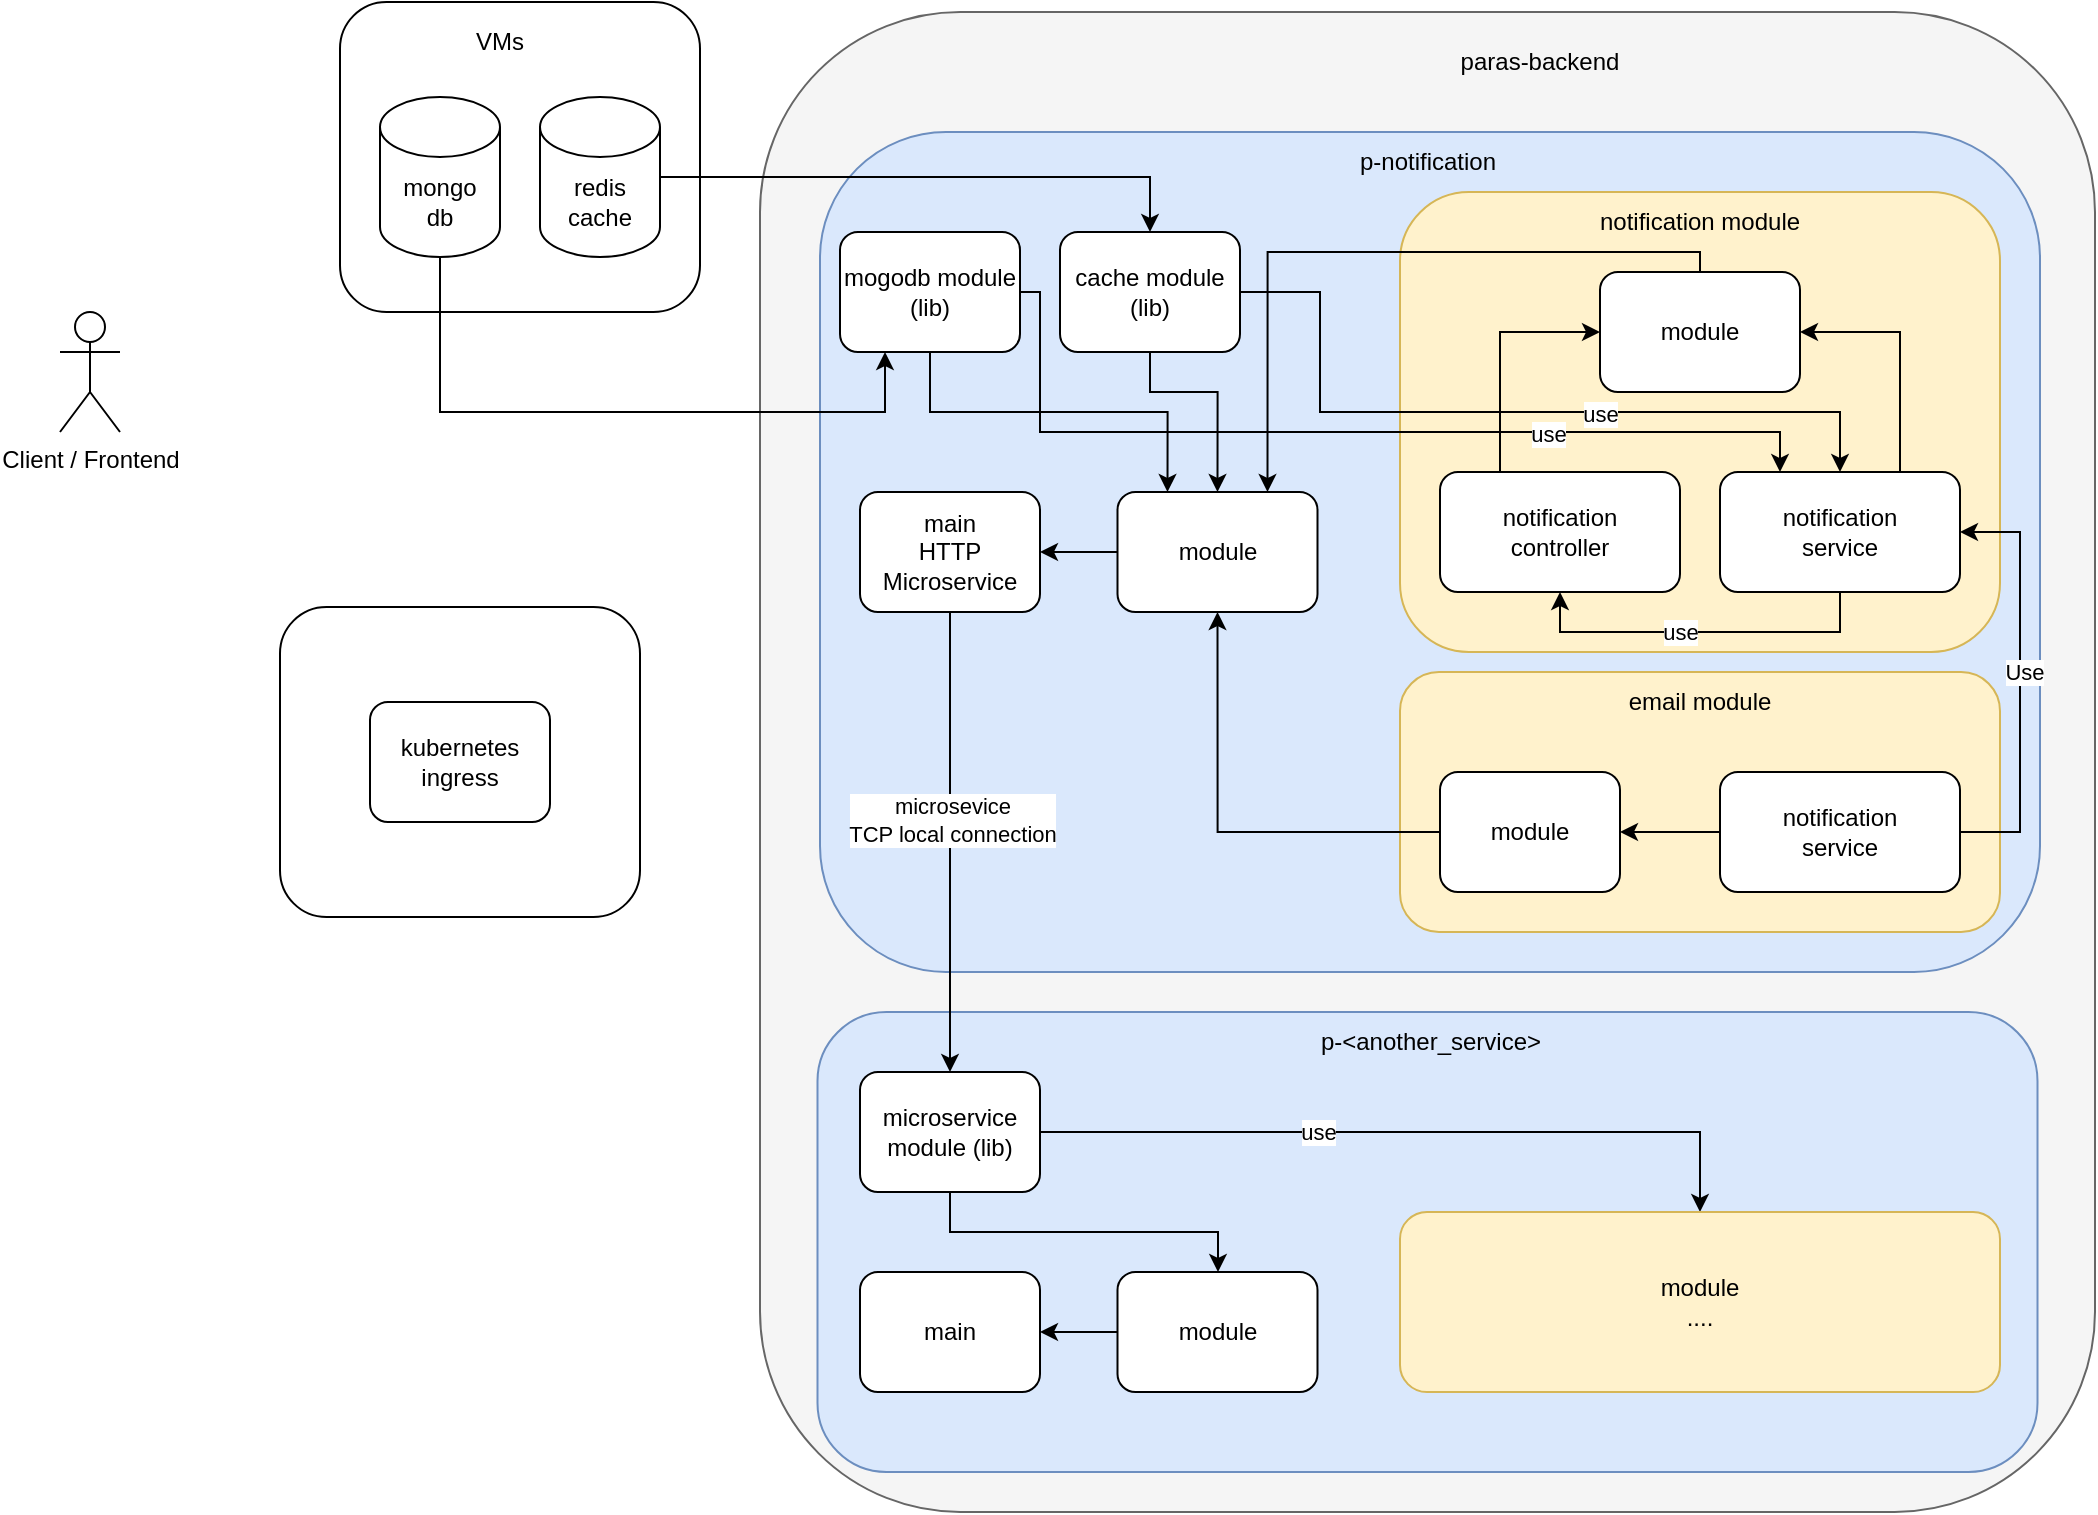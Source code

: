 <mxfile version="20.4.1" type="github">
  <diagram name="Page-1" id="5f0bae14-7c28-e335-631c-24af17079c00">
    <mxGraphModel dx="1094" dy="582" grid="1" gridSize="10" guides="1" tooltips="1" connect="1" arrows="1" fold="1" page="1" pageScale="1" pageWidth="1100" pageHeight="850" background="none" math="0" shadow="0">
      <root>
        <mxCell id="0" />
        <mxCell id="1" parent="0" />
        <mxCell id="h5-Fzo54TgHvA8wAvlDn-56" value="" style="rounded=1;whiteSpace=wrap;html=1;" vertex="1" parent="1">
          <mxGeometry x="200" y="75" width="180" height="155" as="geometry" />
        </mxCell>
        <mxCell id="h5-Fzo54TgHvA8wAvlDn-19" value="" style="rounded=1;whiteSpace=wrap;html=1;fillColor=#f5f5f5;fontColor=#333333;strokeColor=#666666;" vertex="1" parent="1">
          <mxGeometry x="410" y="80" width="667.5" height="750" as="geometry" />
        </mxCell>
        <mxCell id="h5-Fzo54TgHvA8wAvlDn-28" value="" style="rounded=1;whiteSpace=wrap;html=1;fillColor=#dae8fc;strokeColor=#6c8ebf;" vertex="1" parent="1">
          <mxGeometry x="440" y="140" width="610" height="420" as="geometry" />
        </mxCell>
        <mxCell id="h5-Fzo54TgHvA8wAvlDn-3" value="Client / Frontend" style="shape=umlActor;verticalLabelPosition=bottom;verticalAlign=top;html=1;outlineConnect=0;" vertex="1" parent="1">
          <mxGeometry x="60" y="230" width="30" height="60" as="geometry" />
        </mxCell>
        <mxCell id="h5-Fzo54TgHvA8wAvlDn-68" style="edgeStyle=orthogonalEdgeStyle;rounded=0;orthogonalLoop=1;jettySize=auto;html=1;exitX=0;exitY=0.5;exitDx=0;exitDy=0;" edge="1" parent="1" source="h5-Fzo54TgHvA8wAvlDn-16" target="h5-Fzo54TgHvA8wAvlDn-61">
          <mxGeometry relative="1" as="geometry" />
        </mxCell>
        <mxCell id="h5-Fzo54TgHvA8wAvlDn-16" value="module" style="rounded=1;whiteSpace=wrap;html=1;" vertex="1" parent="1">
          <mxGeometry x="588.75" y="320" width="100" height="60" as="geometry" />
        </mxCell>
        <mxCell id="h5-Fzo54TgHvA8wAvlDn-76" style="edgeStyle=orthogonalEdgeStyle;rounded=0;orthogonalLoop=1;jettySize=auto;html=1;exitX=0.5;exitY=1;exitDx=0;exitDy=0;exitPerimeter=0;entryX=0.25;entryY=1;entryDx=0;entryDy=0;" edge="1" parent="1" source="h5-Fzo54TgHvA8wAvlDn-17" target="h5-Fzo54TgHvA8wAvlDn-73">
          <mxGeometry relative="1" as="geometry">
            <Array as="points">
              <mxPoint x="250" y="280" />
              <mxPoint x="473" y="280" />
            </Array>
          </mxGeometry>
        </mxCell>
        <mxCell id="h5-Fzo54TgHvA8wAvlDn-17" value="mongo&lt;br&gt;db" style="shape=cylinder3;whiteSpace=wrap;html=1;boundedLbl=1;backgroundOutline=1;size=15;" vertex="1" parent="1">
          <mxGeometry x="220" y="122.5" width="60" height="80" as="geometry" />
        </mxCell>
        <mxCell id="h5-Fzo54TgHvA8wAvlDn-20" value="" style="rounded=1;whiteSpace=wrap;html=1;fillColor=#fff2cc;strokeColor=#d6b656;" vertex="1" parent="1">
          <mxGeometry x="730" y="170" width="300" height="230" as="geometry" />
        </mxCell>
        <mxCell id="h5-Fzo54TgHvA8wAvlDn-47" style="edgeStyle=orthogonalEdgeStyle;rounded=0;orthogonalLoop=1;jettySize=auto;html=1;exitX=0.25;exitY=0;exitDx=0;exitDy=0;entryX=0;entryY=0.5;entryDx=0;entryDy=0;" edge="1" parent="1" source="h5-Fzo54TgHvA8wAvlDn-14" target="h5-Fzo54TgHvA8wAvlDn-21">
          <mxGeometry relative="1" as="geometry" />
        </mxCell>
        <mxCell id="h5-Fzo54TgHvA8wAvlDn-14" value="notification&lt;br&gt;controller" style="rounded=1;whiteSpace=wrap;html=1;" vertex="1" parent="1">
          <mxGeometry x="750" y="310" width="120" height="60" as="geometry" />
        </mxCell>
        <mxCell id="h5-Fzo54TgHvA8wAvlDn-48" style="edgeStyle=orthogonalEdgeStyle;rounded=0;orthogonalLoop=1;jettySize=auto;html=1;exitX=0.75;exitY=0;exitDx=0;exitDy=0;entryX=1;entryY=0.5;entryDx=0;entryDy=0;" edge="1" parent="1" source="h5-Fzo54TgHvA8wAvlDn-13" target="h5-Fzo54TgHvA8wAvlDn-21">
          <mxGeometry relative="1" as="geometry" />
        </mxCell>
        <mxCell id="h5-Fzo54TgHvA8wAvlDn-66" style="edgeStyle=orthogonalEdgeStyle;rounded=0;orthogonalLoop=1;jettySize=auto;html=1;exitX=0.5;exitY=1;exitDx=0;exitDy=0;entryX=0.5;entryY=1;entryDx=0;entryDy=0;" edge="1" parent="1" source="h5-Fzo54TgHvA8wAvlDn-13" target="h5-Fzo54TgHvA8wAvlDn-14">
          <mxGeometry relative="1" as="geometry">
            <Array as="points">
              <mxPoint x="950" y="390" />
              <mxPoint x="810" y="390" />
            </Array>
          </mxGeometry>
        </mxCell>
        <mxCell id="h5-Fzo54TgHvA8wAvlDn-87" value="use" style="edgeLabel;html=1;align=center;verticalAlign=middle;resizable=0;points=[];" vertex="1" connectable="0" parent="h5-Fzo54TgHvA8wAvlDn-66">
          <mxGeometry x="0.096" y="-3" relative="1" as="geometry">
            <mxPoint x="-2" y="3" as="offset" />
          </mxGeometry>
        </mxCell>
        <mxCell id="h5-Fzo54TgHvA8wAvlDn-13" value="notification&lt;br&gt;service" style="rounded=1;whiteSpace=wrap;html=1;" vertex="1" parent="1">
          <mxGeometry x="890" y="310" width="120" height="60" as="geometry" />
        </mxCell>
        <mxCell id="h5-Fzo54TgHvA8wAvlDn-51" style="edgeStyle=orthogonalEdgeStyle;rounded=0;orthogonalLoop=1;jettySize=auto;html=1;exitX=0.5;exitY=0;exitDx=0;exitDy=0;entryX=0.75;entryY=0;entryDx=0;entryDy=0;" edge="1" parent="1" source="h5-Fzo54TgHvA8wAvlDn-21" target="h5-Fzo54TgHvA8wAvlDn-16">
          <mxGeometry relative="1" as="geometry">
            <Array as="points">
              <mxPoint x="880" y="200" />
              <mxPoint x="664" y="200" />
            </Array>
          </mxGeometry>
        </mxCell>
        <mxCell id="h5-Fzo54TgHvA8wAvlDn-21" value="module" style="rounded=1;whiteSpace=wrap;html=1;" vertex="1" parent="1">
          <mxGeometry x="830" y="210" width="100" height="60" as="geometry" />
        </mxCell>
        <mxCell id="h5-Fzo54TgHvA8wAvlDn-22" value="notification module" style="text;html=1;strokeColor=none;fillColor=none;align=center;verticalAlign=middle;whiteSpace=wrap;rounded=0;" vertex="1" parent="1">
          <mxGeometry x="825" y="170" width="110" height="30" as="geometry" />
        </mxCell>
        <mxCell id="h5-Fzo54TgHvA8wAvlDn-31" value="p-notification" style="text;html=1;strokeColor=none;fillColor=none;align=center;verticalAlign=middle;whiteSpace=wrap;rounded=0;" vertex="1" parent="1">
          <mxGeometry x="688.75" y="140" width="110" height="30" as="geometry" />
        </mxCell>
        <mxCell id="h5-Fzo54TgHvA8wAvlDn-34" value="" style="rounded=1;whiteSpace=wrap;html=1;fillColor=#fff2cc;strokeColor=#d6b656;" vertex="1" parent="1">
          <mxGeometry x="730" y="410" width="300" height="130" as="geometry" />
        </mxCell>
        <mxCell id="h5-Fzo54TgHvA8wAvlDn-53" style="edgeStyle=orthogonalEdgeStyle;rounded=0;orthogonalLoop=1;jettySize=auto;html=1;exitX=0;exitY=0.5;exitDx=0;exitDy=0;entryX=1;entryY=0.5;entryDx=0;entryDy=0;" edge="1" parent="1" source="h5-Fzo54TgHvA8wAvlDn-36" target="h5-Fzo54TgHvA8wAvlDn-37">
          <mxGeometry relative="1" as="geometry" />
        </mxCell>
        <mxCell id="h5-Fzo54TgHvA8wAvlDn-54" style="edgeStyle=orthogonalEdgeStyle;rounded=0;orthogonalLoop=1;jettySize=auto;html=1;exitX=1;exitY=0.5;exitDx=0;exitDy=0;entryX=1;entryY=0.5;entryDx=0;entryDy=0;" edge="1" parent="1" source="h5-Fzo54TgHvA8wAvlDn-36" target="h5-Fzo54TgHvA8wAvlDn-13">
          <mxGeometry relative="1" as="geometry">
            <Array as="points">
              <mxPoint x="1040" y="490" />
              <mxPoint x="1040" y="340" />
            </Array>
          </mxGeometry>
        </mxCell>
        <mxCell id="h5-Fzo54TgHvA8wAvlDn-36" value="notification&lt;br&gt;service" style="rounded=1;whiteSpace=wrap;html=1;" vertex="1" parent="1">
          <mxGeometry x="890" y="460" width="120" height="60" as="geometry" />
        </mxCell>
        <mxCell id="h5-Fzo54TgHvA8wAvlDn-52" style="edgeStyle=orthogonalEdgeStyle;rounded=0;orthogonalLoop=1;jettySize=auto;html=1;exitX=0;exitY=0.5;exitDx=0;exitDy=0;entryX=0.5;entryY=1;entryDx=0;entryDy=0;" edge="1" parent="1" source="h5-Fzo54TgHvA8wAvlDn-37" target="h5-Fzo54TgHvA8wAvlDn-16">
          <mxGeometry relative="1" as="geometry" />
        </mxCell>
        <mxCell id="h5-Fzo54TgHvA8wAvlDn-37" value="module" style="rounded=1;whiteSpace=wrap;html=1;" vertex="1" parent="1">
          <mxGeometry x="750" y="460" width="90" height="60" as="geometry" />
        </mxCell>
        <mxCell id="h5-Fzo54TgHvA8wAvlDn-38" value="email module" style="text;html=1;strokeColor=none;fillColor=none;align=center;verticalAlign=middle;whiteSpace=wrap;rounded=0;" vertex="1" parent="1">
          <mxGeometry x="825" y="410" width="110" height="30" as="geometry" />
        </mxCell>
        <mxCell id="h5-Fzo54TgHvA8wAvlDn-55" value="paras-backend" style="text;html=1;strokeColor=none;fillColor=none;align=center;verticalAlign=middle;whiteSpace=wrap;rounded=0;" vertex="1" parent="1">
          <mxGeometry x="745" y="90" width="110" height="30" as="geometry" />
        </mxCell>
        <mxCell id="h5-Fzo54TgHvA8wAvlDn-58" value="VMs" style="text;html=1;strokeColor=none;fillColor=none;align=center;verticalAlign=middle;whiteSpace=wrap;rounded=0;" vertex="1" parent="1">
          <mxGeometry x="225" y="80" width="110" height="30" as="geometry" />
        </mxCell>
        <mxCell id="h5-Fzo54TgHvA8wAvlDn-75" style="edgeStyle=orthogonalEdgeStyle;rounded=0;orthogonalLoop=1;jettySize=auto;html=1;exitX=1;exitY=0.5;exitDx=0;exitDy=0;exitPerimeter=0;entryX=0.5;entryY=0;entryDx=0;entryDy=0;" edge="1" parent="1" source="h5-Fzo54TgHvA8wAvlDn-59" target="h5-Fzo54TgHvA8wAvlDn-74">
          <mxGeometry relative="1" as="geometry" />
        </mxCell>
        <mxCell id="h5-Fzo54TgHvA8wAvlDn-59" value="redis&lt;br&gt;cache" style="shape=cylinder3;whiteSpace=wrap;html=1;boundedLbl=1;backgroundOutline=1;size=15;" vertex="1" parent="1">
          <mxGeometry x="300" y="122.5" width="60" height="80" as="geometry" />
        </mxCell>
        <mxCell id="h5-Fzo54TgHvA8wAvlDn-61" value="main&lt;br&gt;HTTP&lt;br&gt;Microservice" style="rounded=1;whiteSpace=wrap;html=1;" vertex="1" parent="1">
          <mxGeometry x="460" y="320" width="90" height="60" as="geometry" />
        </mxCell>
        <mxCell id="h5-Fzo54TgHvA8wAvlDn-77" style="edgeStyle=orthogonalEdgeStyle;rounded=0;orthogonalLoop=1;jettySize=auto;html=1;exitX=0.5;exitY=1;exitDx=0;exitDy=0;entryX=0.25;entryY=0;entryDx=0;entryDy=0;" edge="1" parent="1" source="h5-Fzo54TgHvA8wAvlDn-73" target="h5-Fzo54TgHvA8wAvlDn-16">
          <mxGeometry relative="1" as="geometry">
            <Array as="points">
              <mxPoint x="495" y="280" />
              <mxPoint x="614" y="280" />
            </Array>
          </mxGeometry>
        </mxCell>
        <mxCell id="h5-Fzo54TgHvA8wAvlDn-93" style="edgeStyle=orthogonalEdgeStyle;rounded=0;orthogonalLoop=1;jettySize=auto;html=1;exitX=1;exitY=0.5;exitDx=0;exitDy=0;entryX=0.25;entryY=0;entryDx=0;entryDy=0;" edge="1" parent="1" source="h5-Fzo54TgHvA8wAvlDn-73" target="h5-Fzo54TgHvA8wAvlDn-13">
          <mxGeometry relative="1" as="geometry">
            <Array as="points">
              <mxPoint x="550" y="220" />
              <mxPoint x="550" y="290" />
              <mxPoint x="920" y="290" />
            </Array>
          </mxGeometry>
        </mxCell>
        <mxCell id="h5-Fzo54TgHvA8wAvlDn-73" value="mogodb module (lib)" style="rounded=1;whiteSpace=wrap;html=1;" vertex="1" parent="1">
          <mxGeometry x="450" y="190" width="90" height="60" as="geometry" />
        </mxCell>
        <mxCell id="h5-Fzo54TgHvA8wAvlDn-78" style="edgeStyle=orthogonalEdgeStyle;rounded=0;orthogonalLoop=1;jettySize=auto;html=1;exitX=0.5;exitY=1;exitDx=0;exitDy=0;entryX=0.5;entryY=0;entryDx=0;entryDy=0;" edge="1" parent="1" source="h5-Fzo54TgHvA8wAvlDn-74" target="h5-Fzo54TgHvA8wAvlDn-16">
          <mxGeometry relative="1" as="geometry">
            <Array as="points">
              <mxPoint x="605" y="270" />
              <mxPoint x="639" y="270" />
            </Array>
          </mxGeometry>
        </mxCell>
        <mxCell id="h5-Fzo54TgHvA8wAvlDn-91" style="edgeStyle=orthogonalEdgeStyle;rounded=0;orthogonalLoop=1;jettySize=auto;html=1;exitX=1;exitY=0.5;exitDx=0;exitDy=0;entryX=0.5;entryY=0;entryDx=0;entryDy=0;" edge="1" parent="1" source="h5-Fzo54TgHvA8wAvlDn-74" target="h5-Fzo54TgHvA8wAvlDn-13">
          <mxGeometry relative="1" as="geometry">
            <Array as="points">
              <mxPoint x="690" y="220" />
              <mxPoint x="690" y="280" />
              <mxPoint x="950" y="280" />
            </Array>
          </mxGeometry>
        </mxCell>
        <mxCell id="h5-Fzo54TgHvA8wAvlDn-74" value="cache module&lt;br&gt;(lib)" style="rounded=1;whiteSpace=wrap;html=1;" vertex="1" parent="1">
          <mxGeometry x="560" y="190" width="90" height="60" as="geometry" />
        </mxCell>
        <mxCell id="h5-Fzo54TgHvA8wAvlDn-80" value="" style="rounded=1;whiteSpace=wrap;html=1;fillColor=#dae8fc;strokeColor=#6c8ebf;" vertex="1" parent="1">
          <mxGeometry x="438.75" y="580" width="610" height="230" as="geometry" />
        </mxCell>
        <mxCell id="h5-Fzo54TgHvA8wAvlDn-81" value="p-&amp;lt;another_service&amp;gt;" style="text;html=1;strokeColor=none;fillColor=none;align=center;verticalAlign=middle;whiteSpace=wrap;rounded=0;" vertex="1" parent="1">
          <mxGeometry x="675.62" y="580" width="138.75" height="30" as="geometry" />
        </mxCell>
        <mxCell id="h5-Fzo54TgHvA8wAvlDn-83" value="main" style="rounded=1;whiteSpace=wrap;html=1;" vertex="1" parent="1">
          <mxGeometry x="460" y="710" width="90" height="60" as="geometry" />
        </mxCell>
        <mxCell id="h5-Fzo54TgHvA8wAvlDn-84" value="" style="rounded=1;whiteSpace=wrap;html=1;" vertex="1" parent="1">
          <mxGeometry x="170" y="377.5" width="180" height="155" as="geometry" />
        </mxCell>
        <mxCell id="h5-Fzo54TgHvA8wAvlDn-85" value="kubernetes&lt;br&gt;ingress" style="rounded=1;whiteSpace=wrap;html=1;" vertex="1" parent="1">
          <mxGeometry x="215" y="425" width="90" height="60" as="geometry" />
        </mxCell>
        <mxCell id="h5-Fzo54TgHvA8wAvlDn-88" value="Use" style="edgeLabel;html=1;align=center;verticalAlign=middle;resizable=0;points=[];" vertex="1" connectable="0" parent="1">
          <mxGeometry x="1039.998" y="410.0" as="geometry">
            <mxPoint x="2" as="offset" />
          </mxGeometry>
        </mxCell>
        <mxCell id="h5-Fzo54TgHvA8wAvlDn-92" value="use" style="edgeLabel;html=1;align=center;verticalAlign=middle;resizable=0;points=[];" vertex="1" connectable="0" parent="1">
          <mxGeometry x="798.748" y="320.0" as="geometry">
            <mxPoint x="5" y="-29" as="offset" />
          </mxGeometry>
        </mxCell>
        <mxCell id="h5-Fzo54TgHvA8wAvlDn-94" value="use" style="edgeLabel;html=1;align=center;verticalAlign=middle;resizable=0;points=[];" vertex="1" connectable="0" parent="1">
          <mxGeometry x="824.998" y="310.0" as="geometry">
            <mxPoint x="5" y="-29" as="offset" />
          </mxGeometry>
        </mxCell>
        <mxCell id="h5-Fzo54TgHvA8wAvlDn-100" style="edgeStyle=orthogonalEdgeStyle;rounded=0;orthogonalLoop=1;jettySize=auto;html=1;exitX=0;exitY=0.5;exitDx=0;exitDy=0;entryX=1;entryY=0.5;entryDx=0;entryDy=0;" edge="1" parent="1" source="h5-Fzo54TgHvA8wAvlDn-99" target="h5-Fzo54TgHvA8wAvlDn-83">
          <mxGeometry relative="1" as="geometry" />
        </mxCell>
        <mxCell id="h5-Fzo54TgHvA8wAvlDn-99" value="module" style="rounded=1;whiteSpace=wrap;html=1;" vertex="1" parent="1">
          <mxGeometry x="588.75" y="710" width="100" height="60" as="geometry" />
        </mxCell>
        <mxCell id="h5-Fzo54TgHvA8wAvlDn-110" style="edgeStyle=orthogonalEdgeStyle;rounded=0;orthogonalLoop=1;jettySize=auto;html=1;exitX=0.5;exitY=1;exitDx=0;exitDy=0;" edge="1" parent="1" source="h5-Fzo54TgHvA8wAvlDn-105" target="h5-Fzo54TgHvA8wAvlDn-99">
          <mxGeometry relative="1" as="geometry">
            <Array as="points">
              <mxPoint x="505" y="690" />
              <mxPoint x="639" y="690" />
            </Array>
          </mxGeometry>
        </mxCell>
        <mxCell id="h5-Fzo54TgHvA8wAvlDn-111" style="edgeStyle=orthogonalEdgeStyle;rounded=0;orthogonalLoop=1;jettySize=auto;html=1;exitX=1;exitY=0.5;exitDx=0;exitDy=0;" edge="1" parent="1" source="h5-Fzo54TgHvA8wAvlDn-105" target="h5-Fzo54TgHvA8wAvlDn-109">
          <mxGeometry relative="1" as="geometry" />
        </mxCell>
        <mxCell id="h5-Fzo54TgHvA8wAvlDn-112" value="use" style="edgeLabel;html=1;align=center;verticalAlign=middle;resizable=0;points=[];" vertex="1" connectable="0" parent="h5-Fzo54TgHvA8wAvlDn-111">
          <mxGeometry x="-0.235" y="-4" relative="1" as="geometry">
            <mxPoint x="-3" y="-4" as="offset" />
          </mxGeometry>
        </mxCell>
        <mxCell id="h5-Fzo54TgHvA8wAvlDn-105" value="microservice module (lib)" style="rounded=1;whiteSpace=wrap;html=1;" vertex="1" parent="1">
          <mxGeometry x="460" y="610" width="90" height="60" as="geometry" />
        </mxCell>
        <mxCell id="h5-Fzo54TgHvA8wAvlDn-106" style="edgeStyle=orthogonalEdgeStyle;rounded=0;orthogonalLoop=1;jettySize=auto;html=1;exitX=0.5;exitY=1;exitDx=0;exitDy=0;" edge="1" parent="1" source="h5-Fzo54TgHvA8wAvlDn-61" target="h5-Fzo54TgHvA8wAvlDn-105">
          <mxGeometry relative="1" as="geometry" />
        </mxCell>
        <mxCell id="h5-Fzo54TgHvA8wAvlDn-107" value="microsevice&lt;br&gt;TCP local connection" style="edgeLabel;html=1;align=center;verticalAlign=middle;resizable=0;points=[];" vertex="1" connectable="0" parent="h5-Fzo54TgHvA8wAvlDn-106">
          <mxGeometry x="-0.096" y="1" relative="1" as="geometry">
            <mxPoint as="offset" />
          </mxGeometry>
        </mxCell>
        <mxCell id="h5-Fzo54TgHvA8wAvlDn-109" value="module&lt;br&gt;...." style="rounded=1;whiteSpace=wrap;html=1;fillColor=#fff2cc;strokeColor=#d6b656;" vertex="1" parent="1">
          <mxGeometry x="730" y="680" width="300" height="90" as="geometry" />
        </mxCell>
      </root>
    </mxGraphModel>
  </diagram>
</mxfile>
